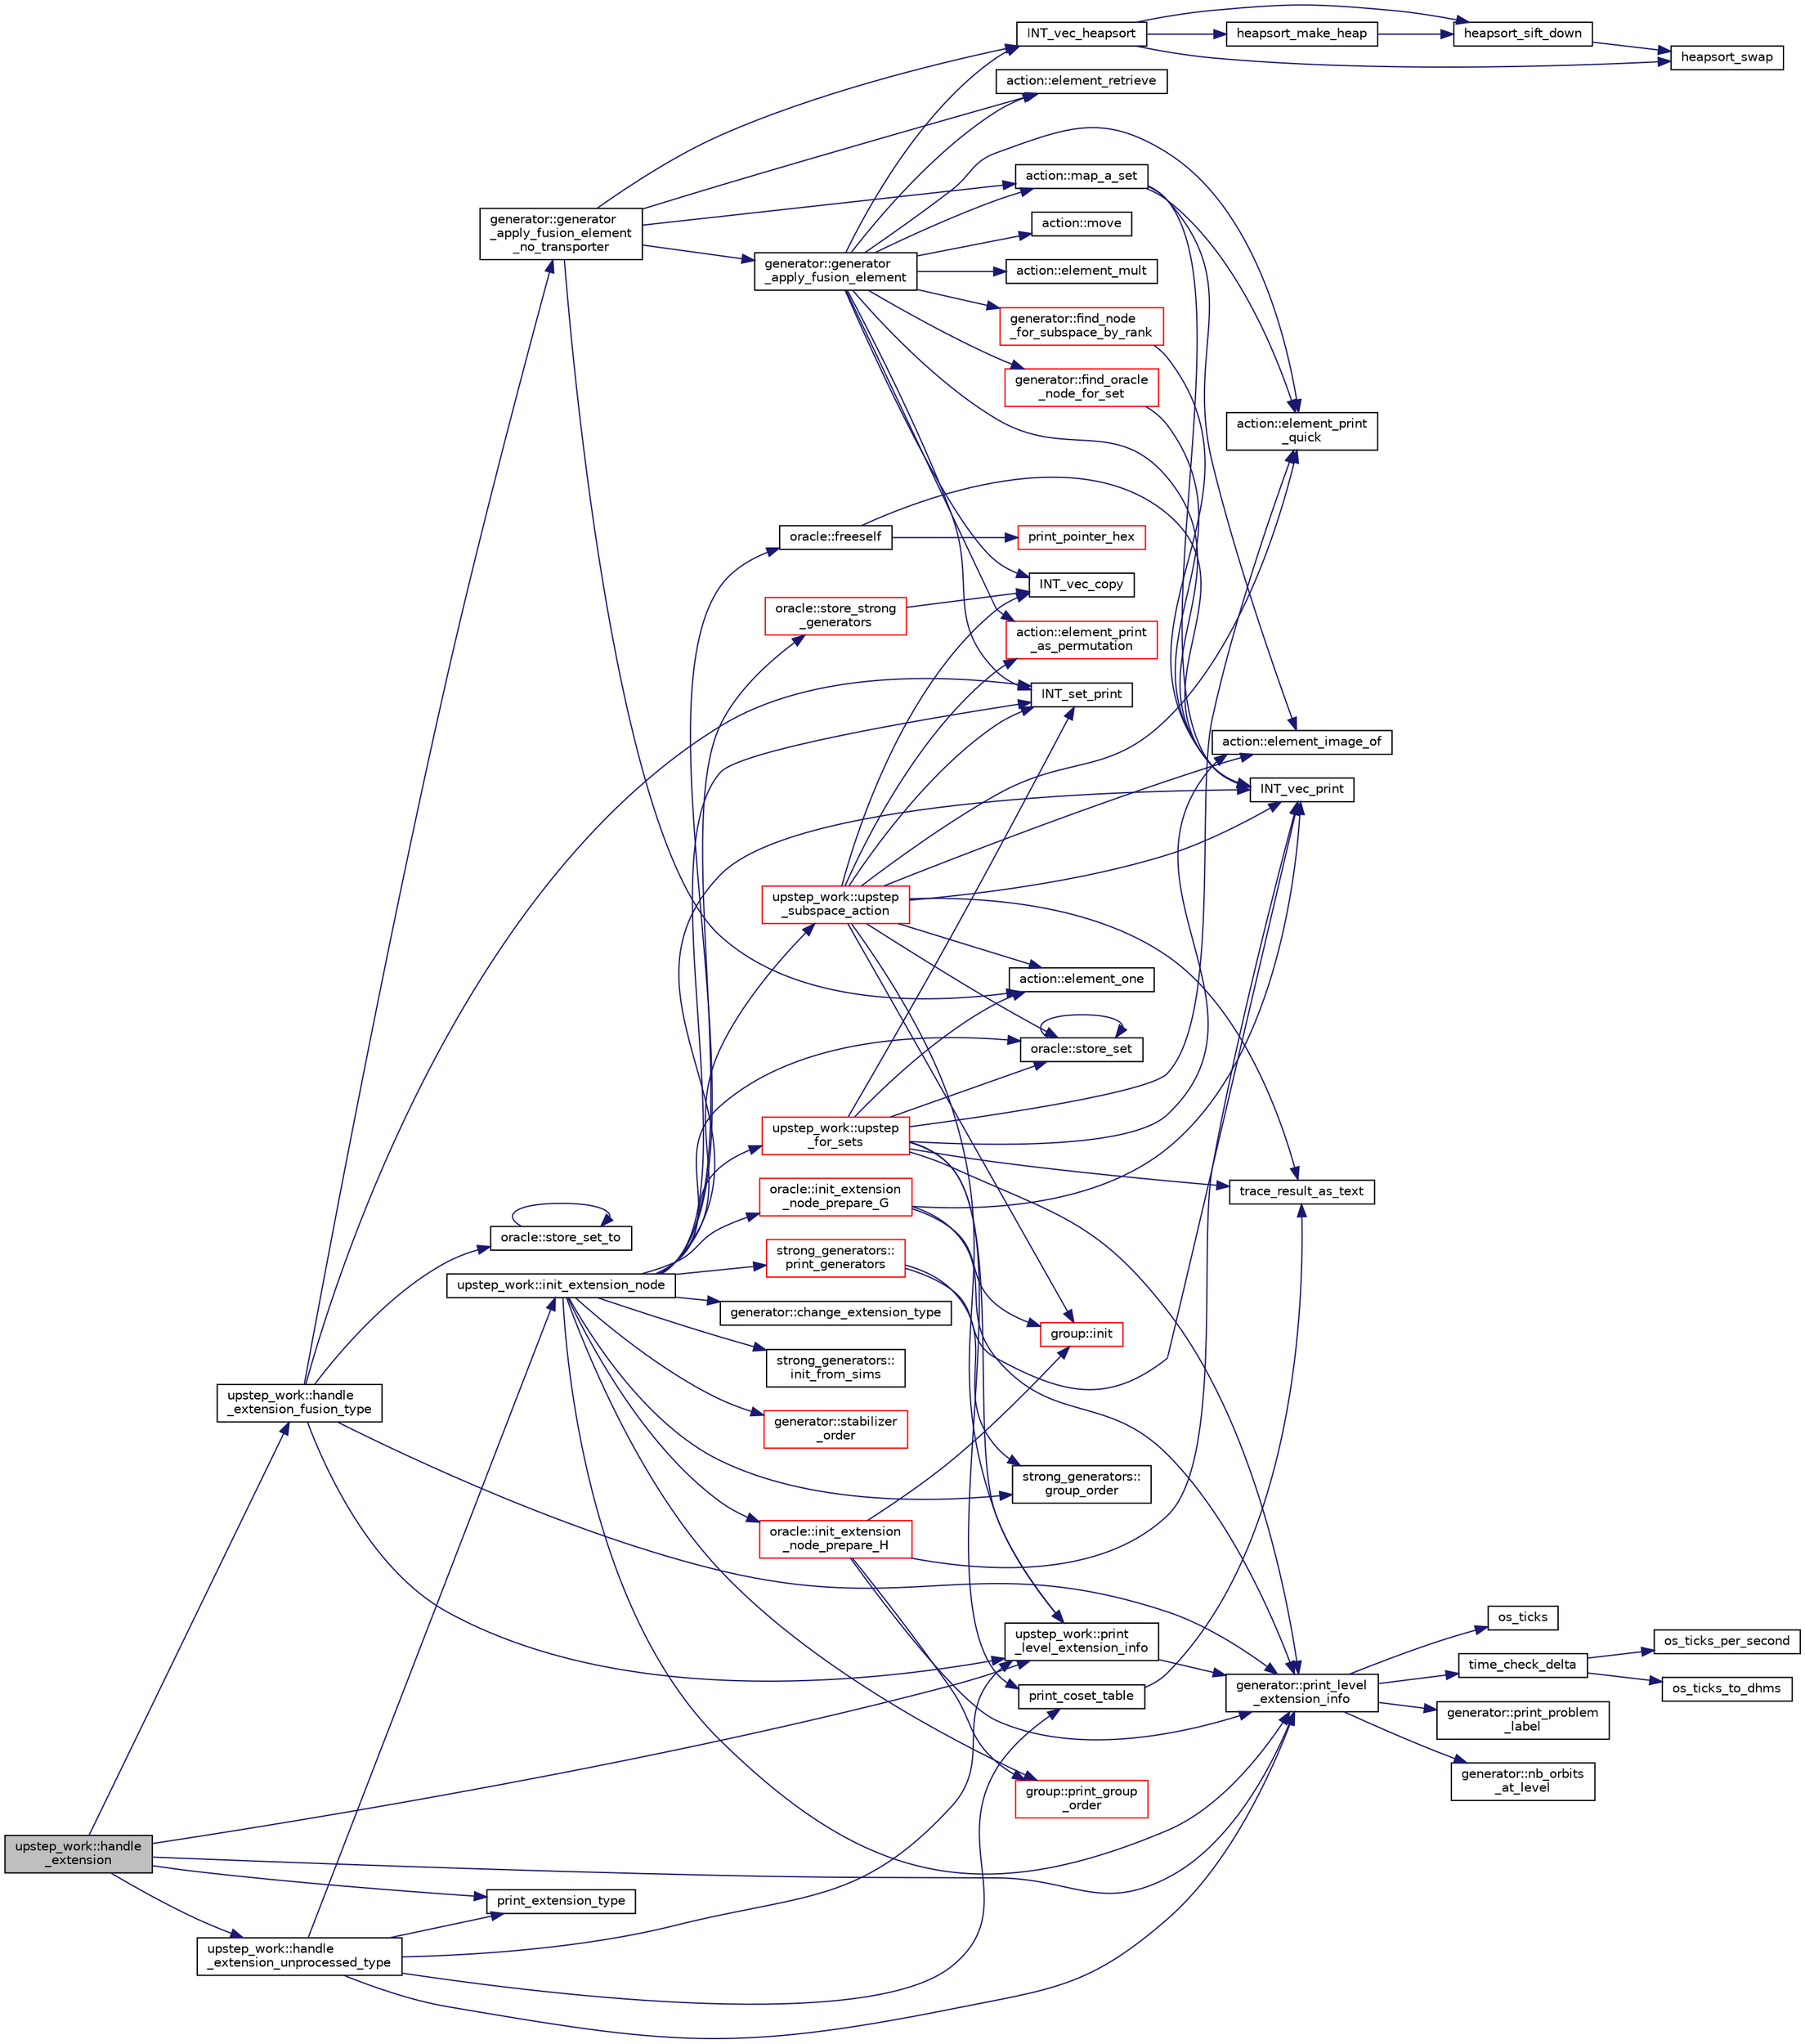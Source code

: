 digraph "upstep_work::handle_extension"
{
  edge [fontname="Helvetica",fontsize="10",labelfontname="Helvetica",labelfontsize="10"];
  node [fontname="Helvetica",fontsize="10",shape=record];
  rankdir="LR";
  Node256 [label="upstep_work::handle\l_extension",height=0.2,width=0.4,color="black", fillcolor="grey75", style="filled", fontcolor="black"];
  Node256 -> Node257 [color="midnightblue",fontsize="10",style="solid",fontname="Helvetica"];
  Node257 [label="upstep_work::print\l_level_extension_info",height=0.2,width=0.4,color="black", fillcolor="white", style="filled",URL="$d2/dd6/classupstep__work.html#a367fb897ab6fe9cd94c511a1931d4dc7"];
  Node257 -> Node258 [color="midnightblue",fontsize="10",style="solid",fontname="Helvetica"];
  Node258 [label="generator::print_level\l_extension_info",height=0.2,width=0.4,color="black", fillcolor="white", style="filled",URL="$d7/d73/classgenerator.html#aa771f96ac28c2c79e029e3d66b3b2942"];
  Node258 -> Node259 [color="midnightblue",fontsize="10",style="solid",fontname="Helvetica"];
  Node259 [label="os_ticks",height=0.2,width=0.4,color="black", fillcolor="white", style="filled",URL="$d5/db4/io__and__os_8h.html#a3da6d2b09e35d569adb7101dffcb5224"];
  Node258 -> Node260 [color="midnightblue",fontsize="10",style="solid",fontname="Helvetica"];
  Node260 [label="time_check_delta",height=0.2,width=0.4,color="black", fillcolor="white", style="filled",URL="$d9/d60/discreta_8h.html#a89a8565e34c7dcbb97180cd6af7454a1"];
  Node260 -> Node261 [color="midnightblue",fontsize="10",style="solid",fontname="Helvetica"];
  Node261 [label="os_ticks_per_second",height=0.2,width=0.4,color="black", fillcolor="white", style="filled",URL="$d5/db4/io__and__os_8h.html#a1b35e7a094dfde9db39ae352c9c17042"];
  Node260 -> Node262 [color="midnightblue",fontsize="10",style="solid",fontname="Helvetica"];
  Node262 [label="os_ticks_to_dhms",height=0.2,width=0.4,color="black", fillcolor="white", style="filled",URL="$d5/db4/io__and__os_8h.html#a0d715587fd9b8ab4e2bc822a2be313ba"];
  Node258 -> Node263 [color="midnightblue",fontsize="10",style="solid",fontname="Helvetica"];
  Node263 [label="generator::print_problem\l_label",height=0.2,width=0.4,color="black", fillcolor="white", style="filled",URL="$d7/d73/classgenerator.html#a06d3c064ba84ebe8db3537e6273f16c3"];
  Node258 -> Node264 [color="midnightblue",fontsize="10",style="solid",fontname="Helvetica"];
  Node264 [label="generator::nb_orbits\l_at_level",height=0.2,width=0.4,color="black", fillcolor="white", style="filled",URL="$d7/d73/classgenerator.html#a020f3d8378448310d044a4a24fadf301"];
  Node256 -> Node258 [color="midnightblue",fontsize="10",style="solid",fontname="Helvetica"];
  Node256 -> Node265 [color="midnightblue",fontsize="10",style="solid",fontname="Helvetica"];
  Node265 [label="print_extension_type",height=0.2,width=0.4,color="black", fillcolor="white", style="filled",URL="$da/d10/other_8h.html#ab39242254c1c0bce13010118473d8c74"];
  Node256 -> Node266 [color="midnightblue",fontsize="10",style="solid",fontname="Helvetica"];
  Node266 [label="upstep_work::handle\l_extension_fusion_type",height=0.2,width=0.4,color="black", fillcolor="white", style="filled",URL="$d2/dd6/classupstep__work.html#a36d44fd802b8b56c9ae1d64485e5f396"];
  Node266 -> Node257 [color="midnightblue",fontsize="10",style="solid",fontname="Helvetica"];
  Node266 -> Node267 [color="midnightblue",fontsize="10",style="solid",fontname="Helvetica"];
  Node267 [label="oracle::store_set_to",height=0.2,width=0.4,color="black", fillcolor="white", style="filled",URL="$d7/da7/classoracle.html#a4489d03d342f31d1e64632ce4d0e700d"];
  Node267 -> Node267 [color="midnightblue",fontsize="10",style="solid",fontname="Helvetica"];
  Node266 -> Node258 [color="midnightblue",fontsize="10",style="solid",fontname="Helvetica"];
  Node266 -> Node268 [color="midnightblue",fontsize="10",style="solid",fontname="Helvetica"];
  Node268 [label="INT_set_print",height=0.2,width=0.4,color="black", fillcolor="white", style="filled",URL="$df/dbf/sajeeb_8_c.html#a97614645ec11df30e0e896367f91ffd9"];
  Node266 -> Node269 [color="midnightblue",fontsize="10",style="solid",fontname="Helvetica"];
  Node269 [label="generator::generator\l_apply_fusion_element\l_no_transporter",height=0.2,width=0.4,color="black", fillcolor="white", style="filled",URL="$d7/d73/classgenerator.html#af24208532adef9662cb46fbb57daa0f5"];
  Node269 -> Node270 [color="midnightblue",fontsize="10",style="solid",fontname="Helvetica"];
  Node270 [label="action::element_one",height=0.2,width=0.4,color="black", fillcolor="white", style="filled",URL="$d2/d86/classaction.html#a780a105daf04d6d1fe7e2f63b3c88e3b"];
  Node269 -> Node271 [color="midnightblue",fontsize="10",style="solid",fontname="Helvetica"];
  Node271 [label="generator::generator\l_apply_fusion_element",height=0.2,width=0.4,color="black", fillcolor="white", style="filled",URL="$d7/d73/classgenerator.html#a5e555672da45c6fbc2c5b2d2aa9bb537"];
  Node271 -> Node268 [color="midnightblue",fontsize="10",style="solid",fontname="Helvetica"];
  Node271 -> Node272 [color="midnightblue",fontsize="10",style="solid",fontname="Helvetica"];
  Node272 [label="action::element_retrieve",height=0.2,width=0.4,color="black", fillcolor="white", style="filled",URL="$d2/d86/classaction.html#ad28f6f8810ffbad64c1490f78e51e2b1"];
  Node271 -> Node273 [color="midnightblue",fontsize="10",style="solid",fontname="Helvetica"];
  Node273 [label="action::element_print\l_quick",height=0.2,width=0.4,color="black", fillcolor="white", style="filled",URL="$d2/d86/classaction.html#a4844680cf6750396f76494a28655265b"];
  Node271 -> Node274 [color="midnightblue",fontsize="10",style="solid",fontname="Helvetica"];
  Node274 [label="action::element_print\l_as_permutation",height=0.2,width=0.4,color="red", fillcolor="white", style="filled",URL="$d2/d86/classaction.html#a2975618a8203187b688a67c947150bb8"];
  Node271 -> Node286 [color="midnightblue",fontsize="10",style="solid",fontname="Helvetica"];
  Node286 [label="INT_vec_print",height=0.2,width=0.4,color="black", fillcolor="white", style="filled",URL="$df/dbf/sajeeb_8_c.html#a79a5901af0b47dd0d694109543c027fe"];
  Node271 -> Node287 [color="midnightblue",fontsize="10",style="solid",fontname="Helvetica"];
  Node287 [label="action::map_a_set",height=0.2,width=0.4,color="black", fillcolor="white", style="filled",URL="$d2/d86/classaction.html#a600e542e5aeca2a46f18110e027947e0"];
  Node287 -> Node273 [color="midnightblue",fontsize="10",style="solid",fontname="Helvetica"];
  Node287 -> Node286 [color="midnightblue",fontsize="10",style="solid",fontname="Helvetica"];
  Node287 -> Node276 [color="midnightblue",fontsize="10",style="solid",fontname="Helvetica"];
  Node276 [label="action::element_image_of",height=0.2,width=0.4,color="black", fillcolor="white", style="filled",URL="$d2/d86/classaction.html#ae09559d4537a048fc860f8a74a31393d"];
  Node271 -> Node288 [color="midnightblue",fontsize="10",style="solid",fontname="Helvetica"];
  Node288 [label="action::element_mult",height=0.2,width=0.4,color="black", fillcolor="white", style="filled",URL="$d2/d86/classaction.html#ae9e36b2cae1f0f7bd7144097fa9a34b3"];
  Node271 -> Node289 [color="midnightblue",fontsize="10",style="solid",fontname="Helvetica"];
  Node289 [label="action::move",height=0.2,width=0.4,color="black", fillcolor="white", style="filled",URL="$d2/d86/classaction.html#ab857fef69d8687a7926a9e4a00dd77ee"];
  Node271 -> Node290 [color="midnightblue",fontsize="10",style="solid",fontname="Helvetica"];
  Node290 [label="generator::find_node\l_for_subspace_by_rank",height=0.2,width=0.4,color="red", fillcolor="white", style="filled",URL="$d7/d73/classgenerator.html#ad118a5102c2f16c7bed14ee432fe70b2"];
  Node290 -> Node286 [color="midnightblue",fontsize="10",style="solid",fontname="Helvetica"];
  Node271 -> Node307 [color="midnightblue",fontsize="10",style="solid",fontname="Helvetica"];
  Node307 [label="INT_vec_copy",height=0.2,width=0.4,color="black", fillcolor="white", style="filled",URL="$df/dbf/sajeeb_8_c.html#ac2d875e27e009af6ec04d17254d11075"];
  Node271 -> Node308 [color="midnightblue",fontsize="10",style="solid",fontname="Helvetica"];
  Node308 [label="INT_vec_heapsort",height=0.2,width=0.4,color="black", fillcolor="white", style="filled",URL="$d5/de2/foundations_2data__structures_2data__structures_8h.html#a3590ad9987f801fbfc94634300182f39"];
  Node308 -> Node309 [color="midnightblue",fontsize="10",style="solid",fontname="Helvetica"];
  Node309 [label="heapsort_make_heap",height=0.2,width=0.4,color="black", fillcolor="white", style="filled",URL="$d4/dd7/sorting_8_c.html#a42f24453d7d77eeb1338ebd1a13cfdbb"];
  Node309 -> Node310 [color="midnightblue",fontsize="10",style="solid",fontname="Helvetica"];
  Node310 [label="heapsort_sift_down",height=0.2,width=0.4,color="black", fillcolor="white", style="filled",URL="$d4/dd7/sorting_8_c.html#a65cbb1a6a3f01f511673705437ddc18b"];
  Node310 -> Node311 [color="midnightblue",fontsize="10",style="solid",fontname="Helvetica"];
  Node311 [label="heapsort_swap",height=0.2,width=0.4,color="black", fillcolor="white", style="filled",URL="$d4/dd7/sorting_8_c.html#a8f048362e6065297b19b6975bcbbfcc6"];
  Node308 -> Node311 [color="midnightblue",fontsize="10",style="solid",fontname="Helvetica"];
  Node308 -> Node310 [color="midnightblue",fontsize="10",style="solid",fontname="Helvetica"];
  Node271 -> Node312 [color="midnightblue",fontsize="10",style="solid",fontname="Helvetica"];
  Node312 [label="generator::find_oracle\l_node_for_set",height=0.2,width=0.4,color="red", fillcolor="white", style="filled",URL="$d7/d73/classgenerator.html#acdf58f4d0bdb6a88af63cdd5fb5d6bff"];
  Node312 -> Node286 [color="midnightblue",fontsize="10",style="solid",fontname="Helvetica"];
  Node269 -> Node272 [color="midnightblue",fontsize="10",style="solid",fontname="Helvetica"];
  Node269 -> Node287 [color="midnightblue",fontsize="10",style="solid",fontname="Helvetica"];
  Node269 -> Node308 [color="midnightblue",fontsize="10",style="solid",fontname="Helvetica"];
  Node256 -> Node316 [color="midnightblue",fontsize="10",style="solid",fontname="Helvetica"];
  Node316 [label="upstep_work::handle\l_extension_unprocessed_type",height=0.2,width=0.4,color="black", fillcolor="white", style="filled",URL="$d2/dd6/classupstep__work.html#a4687dfab87eb7d0646cb79008dd3d32d"];
  Node316 -> Node257 [color="midnightblue",fontsize="10",style="solid",fontname="Helvetica"];
  Node316 -> Node258 [color="midnightblue",fontsize="10",style="solid",fontname="Helvetica"];
  Node316 -> Node265 [color="midnightblue",fontsize="10",style="solid",fontname="Helvetica"];
  Node316 -> Node317 [color="midnightblue",fontsize="10",style="solid",fontname="Helvetica"];
  Node317 [label="upstep_work::init_extension_node",height=0.2,width=0.4,color="black", fillcolor="white", style="filled",URL="$d2/dd6/classupstep__work.html#ad74931a4c6dc97102d405a755433297d"];
  Node317 -> Node258 [color="midnightblue",fontsize="10",style="solid",fontname="Helvetica"];
  Node317 -> Node318 [color="midnightblue",fontsize="10",style="solid",fontname="Helvetica"];
  Node318 [label="oracle::freeself",height=0.2,width=0.4,color="black", fillcolor="white", style="filled",URL="$d7/da7/classoracle.html#a809f2f45c76a4289aca3d22d05fcacc1"];
  Node318 -> Node286 [color="midnightblue",fontsize="10",style="solid",fontname="Helvetica"];
  Node318 -> Node319 [color="midnightblue",fontsize="10",style="solid",fontname="Helvetica"];
  Node319 [label="print_pointer_hex",height=0.2,width=0.4,color="red", fillcolor="white", style="filled",URL="$d5/db4/io__and__os_8h.html#a32add94de62a1d910cc0fc35ed90ab48"];
  Node317 -> Node321 [color="midnightblue",fontsize="10",style="solid",fontname="Helvetica"];
  Node321 [label="oracle::store_set",height=0.2,width=0.4,color="black", fillcolor="white", style="filled",URL="$d7/da7/classoracle.html#abbf5fae543cb81c13c03282968faf9ad"];
  Node321 -> Node321 [color="midnightblue",fontsize="10",style="solid",fontname="Helvetica"];
  Node317 -> Node286 [color="midnightblue",fontsize="10",style="solid",fontname="Helvetica"];
  Node317 -> Node268 [color="midnightblue",fontsize="10",style="solid",fontname="Helvetica"];
  Node317 -> Node322 [color="midnightblue",fontsize="10",style="solid",fontname="Helvetica"];
  Node322 [label="oracle::init_extension\l_node_prepare_G",height=0.2,width=0.4,color="red", fillcolor="white", style="filled",URL="$d7/da7/classoracle.html#afa9983d0c22028563d6a6b812c888b32"];
  Node322 -> Node323 [color="midnightblue",fontsize="10",style="solid",fontname="Helvetica"];
  Node323 [label="group::init",height=0.2,width=0.4,color="red", fillcolor="white", style="filled",URL="$d1/db7/classgroup.html#a9f5de0500658e265332c7f62c0d3962d"];
  Node322 -> Node258 [color="midnightblue",fontsize="10",style="solid",fontname="Helvetica"];
  Node322 -> Node286 [color="midnightblue",fontsize="10",style="solid",fontname="Helvetica"];
  Node317 -> Node343 [color="midnightblue",fontsize="10",style="solid",fontname="Helvetica"];
  Node343 [label="oracle::init_extension\l_node_prepare_H",height=0.2,width=0.4,color="red", fillcolor="white", style="filled",URL="$d7/da7/classoracle.html#a6a121e9674bbd011685430a95dbc1b77"];
  Node343 -> Node323 [color="midnightblue",fontsize="10",style="solid",fontname="Helvetica"];
  Node343 -> Node258 [color="midnightblue",fontsize="10",style="solid",fontname="Helvetica"];
  Node343 -> Node286 [color="midnightblue",fontsize="10",style="solid",fontname="Helvetica"];
  Node343 -> Node807 [color="midnightblue",fontsize="10",style="solid",fontname="Helvetica"];
  Node807 [label="group::print_group\l_order",height=0.2,width=0.4,color="red", fillcolor="white", style="filled",URL="$d1/db7/classgroup.html#aa43ecff562ccdcb7305ace4e7414f3d8"];
  Node317 -> Node819 [color="midnightblue",fontsize="10",style="solid",fontname="Helvetica"];
  Node819 [label="upstep_work::upstep\l_subspace_action",height=0.2,width=0.4,color="red", fillcolor="white", style="filled",URL="$d2/dd6/classupstep__work.html#afd45c862c93f460a2e523f074d024529"];
  Node819 -> Node321 [color="midnightblue",fontsize="10",style="solid",fontname="Helvetica"];
  Node819 -> Node257 [color="midnightblue",fontsize="10",style="solid",fontname="Helvetica"];
  Node819 -> Node268 [color="midnightblue",fontsize="10",style="solid",fontname="Helvetica"];
  Node819 -> Node323 [color="midnightblue",fontsize="10",style="solid",fontname="Helvetica"];
  Node819 -> Node307 [color="midnightblue",fontsize="10",style="solid",fontname="Helvetica"];
  Node819 -> Node286 [color="midnightblue",fontsize="10",style="solid",fontname="Helvetica"];
  Node819 -> Node270 [color="midnightblue",fontsize="10",style="solid",fontname="Helvetica"];
  Node819 -> Node865 [color="midnightblue",fontsize="10",style="solid",fontname="Helvetica"];
  Node865 [label="trace_result_as_text",height=0.2,width=0.4,color="black", fillcolor="white", style="filled",URL="$da/d10/other_8h.html#ad00475998a5aeb8d2b2b5d72a2e3206f"];
  Node819 -> Node273 [color="midnightblue",fontsize="10",style="solid",fontname="Helvetica"];
  Node819 -> Node274 [color="midnightblue",fontsize="10",style="solid",fontname="Helvetica"];
  Node819 -> Node276 [color="midnightblue",fontsize="10",style="solid",fontname="Helvetica"];
  Node317 -> Node887 [color="midnightblue",fontsize="10",style="solid",fontname="Helvetica"];
  Node887 [label="upstep_work::upstep\l_for_sets",height=0.2,width=0.4,color="red", fillcolor="white", style="filled",URL="$d2/dd6/classupstep__work.html#acbfe3d5e23c38c3dc8f5908e0bc5bf1b"];
  Node887 -> Node321 [color="midnightblue",fontsize="10",style="solid",fontname="Helvetica"];
  Node887 -> Node258 [color="midnightblue",fontsize="10",style="solid",fontname="Helvetica"];
  Node887 -> Node268 [color="midnightblue",fontsize="10",style="solid",fontname="Helvetica"];
  Node887 -> Node257 [color="midnightblue",fontsize="10",style="solid",fontname="Helvetica"];
  Node887 -> Node270 [color="midnightblue",fontsize="10",style="solid",fontname="Helvetica"];
  Node887 -> Node865 [color="midnightblue",fontsize="10",style="solid",fontname="Helvetica"];
  Node887 -> Node273 [color="midnightblue",fontsize="10",style="solid",fontname="Helvetica"];
  Node887 -> Node276 [color="midnightblue",fontsize="10",style="solid",fontname="Helvetica"];
  Node887 -> Node891 [color="midnightblue",fontsize="10",style="solid",fontname="Helvetica"];
  Node891 [label="print_coset_table",height=0.2,width=0.4,color="black", fillcolor="white", style="filled",URL="$de/de1/upstep__work_8_c.html#a7264ade1a6b7bd1578e5f2c30732d133"];
  Node891 -> Node865 [color="midnightblue",fontsize="10",style="solid",fontname="Helvetica"];
  Node317 -> Node892 [color="midnightblue",fontsize="10",style="solid",fontname="Helvetica"];
  Node892 [label="generator::change_extension_type",height=0.2,width=0.4,color="black", fillcolor="white", style="filled",URL="$d7/d73/classgenerator.html#a8701aa1c97fa3c67a483ec2cfaf45476"];
  Node317 -> Node807 [color="midnightblue",fontsize="10",style="solid",fontname="Helvetica"];
  Node317 -> Node794 [color="midnightblue",fontsize="10",style="solid",fontname="Helvetica"];
  Node794 [label="strong_generators::\linit_from_sims",height=0.2,width=0.4,color="black", fillcolor="white", style="filled",URL="$dc/d09/classstrong__generators.html#a2b997decdab82e889c1151f29a846a66"];
  Node317 -> Node893 [color="midnightblue",fontsize="10",style="solid",fontname="Helvetica"];
  Node893 [label="strong_generators::\lgroup_order",height=0.2,width=0.4,color="black", fillcolor="white", style="filled",URL="$dc/d09/classstrong__generators.html#a91f453c2bfd6502b96f4b4eed16beb20"];
  Node317 -> Node894 [color="midnightblue",fontsize="10",style="solid",fontname="Helvetica"];
  Node894 [label="strong_generators::\lprint_generators",height=0.2,width=0.4,color="red", fillcolor="white", style="filled",URL="$dc/d09/classstrong__generators.html#adccd259b435afd96d89cd664daa6c897"];
  Node894 -> Node893 [color="midnightblue",fontsize="10",style="solid",fontname="Helvetica"];
  Node894 -> Node286 [color="midnightblue",fontsize="10",style="solid",fontname="Helvetica"];
  Node317 -> Node895 [color="midnightblue",fontsize="10",style="solid",fontname="Helvetica"];
  Node895 [label="oracle::store_strong\l_generators",height=0.2,width=0.4,color="red", fillcolor="white", style="filled",URL="$d7/da7/classoracle.html#a905d0cad4b33515e581039ed8902b3be"];
  Node895 -> Node307 [color="midnightblue",fontsize="10",style="solid",fontname="Helvetica"];
  Node317 -> Node896 [color="midnightblue",fontsize="10",style="solid",fontname="Helvetica"];
  Node896 [label="generator::stabilizer\l_order",height=0.2,width=0.4,color="red", fillcolor="white", style="filled",URL="$d7/d73/classgenerator.html#abab7963cd9296ce0328c67ebb204c98c"];
  Node316 -> Node891 [color="midnightblue",fontsize="10",style="solid",fontname="Helvetica"];
}
